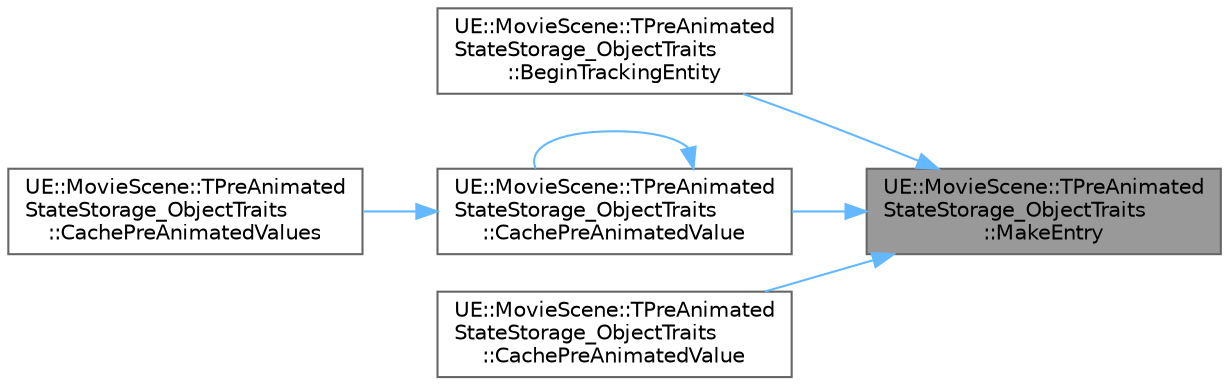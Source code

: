 digraph "UE::MovieScene::TPreAnimatedStateStorage_ObjectTraits::MakeEntry"
{
 // INTERACTIVE_SVG=YES
 // LATEX_PDF_SIZE
  bgcolor="transparent";
  edge [fontname=Helvetica,fontsize=10,labelfontname=Helvetica,labelfontsize=10];
  node [fontname=Helvetica,fontsize=10,shape=box,height=0.2,width=0.4];
  rankdir="RL";
  Node1 [id="Node000001",label="UE::MovieScene::TPreAnimated\lStateStorage_ObjectTraits\l::MakeEntry",height=0.2,width=0.4,color="gray40", fillcolor="grey60", style="filled", fontcolor="black",tooltip=" "];
  Node1 -> Node2 [id="edge1_Node000001_Node000002",dir="back",color="steelblue1",style="solid",tooltip=" "];
  Node2 [id="Node000002",label="UE::MovieScene::TPreAnimated\lStateStorage_ObjectTraits\l::BeginTrackingEntity",height=0.2,width=0.4,color="grey40", fillcolor="white", style="filled",URL="$dc/d1d/structUE_1_1MovieScene_1_1TPreAnimatedStateStorage__ObjectTraits.html#a749f7da3b630b4cd37590ec5aeb211e7",tooltip=" "];
  Node1 -> Node3 [id="edge2_Node000001_Node000003",dir="back",color="steelblue1",style="solid",tooltip=" "];
  Node3 [id="Node000003",label="UE::MovieScene::TPreAnimated\lStateStorage_ObjectTraits\l::CachePreAnimatedValue",height=0.2,width=0.4,color="grey40", fillcolor="white", style="filled",URL="$dc/d1d/structUE_1_1MovieScene_1_1TPreAnimatedStateStorage__ObjectTraits.html#ad8c838fb685f1cb67d128dae059533ab",tooltip=" "];
  Node3 -> Node3 [id="edge3_Node000003_Node000003",dir="back",color="steelblue1",style="solid",tooltip=" "];
  Node3 -> Node4 [id="edge4_Node000003_Node000004",dir="back",color="steelblue1",style="solid",tooltip=" "];
  Node4 [id="Node000004",label="UE::MovieScene::TPreAnimated\lStateStorage_ObjectTraits\l::CachePreAnimatedValues",height=0.2,width=0.4,color="grey40", fillcolor="white", style="filled",URL="$dc/d1d/structUE_1_1MovieScene_1_1TPreAnimatedStateStorage__ObjectTraits.html#a74e59c27f5815e741a955ef76e2c9e14",tooltip=" "];
  Node1 -> Node5 [id="edge5_Node000001_Node000005",dir="back",color="steelblue1",style="solid",tooltip=" "];
  Node5 [id="Node000005",label="UE::MovieScene::TPreAnimated\lStateStorage_ObjectTraits\l::CachePreAnimatedValue",height=0.2,width=0.4,color="grey40", fillcolor="white", style="filled",URL="$dc/d1d/structUE_1_1MovieScene_1_1TPreAnimatedStateStorage__ObjectTraits.html#a27225797748930678c13e4105e842813",tooltip=" "];
}
